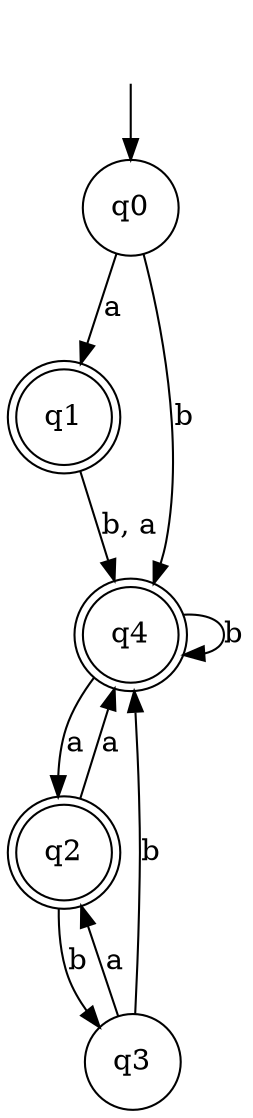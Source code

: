 digraph Automaton {

q1 [shape = doublecircle];

q2 [shape = doublecircle];

q3 [shape = circle];

q4 [shape = doublecircle];

_nil [style = invis];

q0 [shape = circle];

q0 -> q4 [label = "b"];

q3 -> q4 [label = "b"];

_nil -> q0;

q3 -> q2 [label = "a"];

q4 -> q2 [label = "a"];

q1 -> q4 [label = "b, a"];

q2 -> q3 [label = "b"];

q2 -> q4 [label = "a"];

q0 -> q1 [label = "a"];

q4 -> q4 [label = "b"];

}
